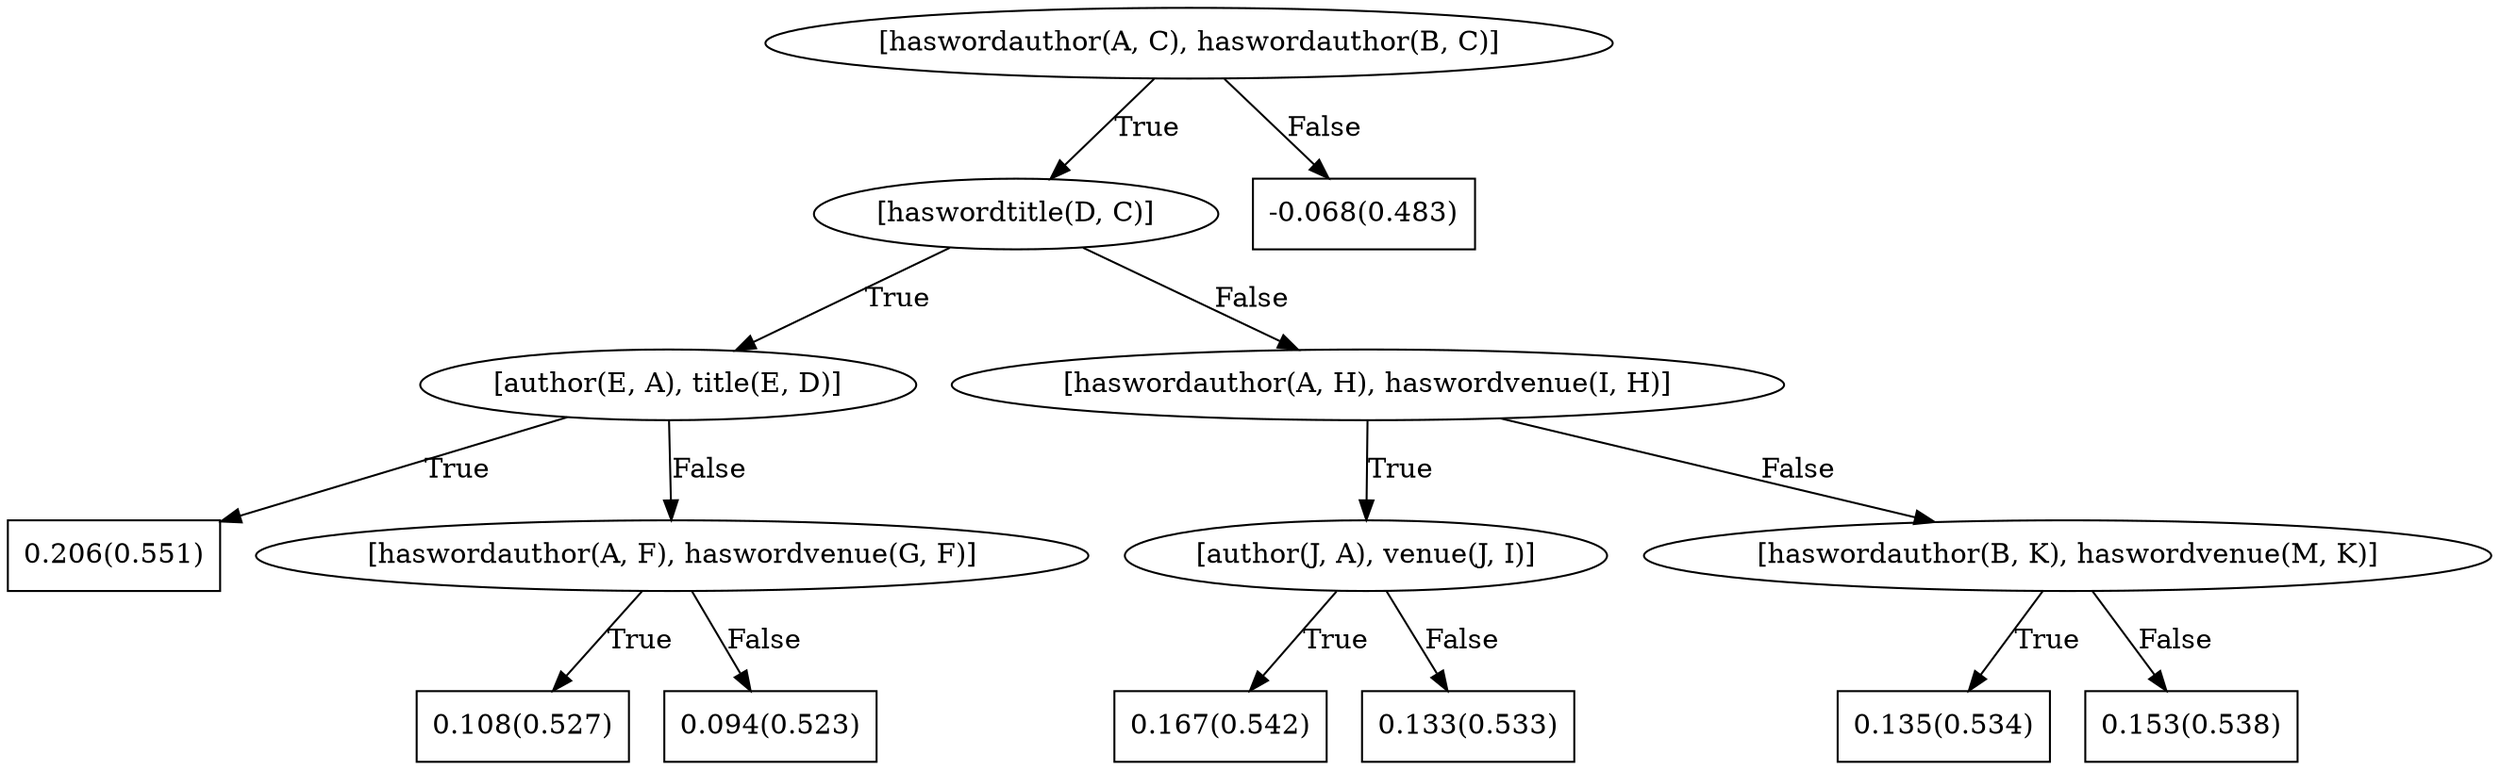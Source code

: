 digraph G{ 
1[label = "[haswordauthor(A, C), haswordauthor(B, C)]"];
1 -> 2[label="True"];
1 -> 3[label="False"];
2[label = "[haswordtitle(D, C)]"];
2 -> 4[label="True"];
2 -> 5[label="False"];
4[label = "[author(E, A), title(E, D)]"];
4 -> 6[label="True"];
4 -> 7[label="False"];
6[shape = box,label = "0.206(0.551)"];
7[label = "[haswordauthor(A, F), haswordvenue(G, F)]"];
7 -> 8[label="True"];
7 -> 9[label="False"];
8[shape = box,label = "0.108(0.527)"];
9[shape = box,label = "0.094(0.523)"];
5[label = "[haswordauthor(A, H), haswordvenue(I, H)]"];
5 -> 10[label="True"];
5 -> 11[label="False"];
10[label = "[author(J, A), venue(J, I)]"];
10 -> 12[label="True"];
10 -> 13[label="False"];
12[shape = box,label = "0.167(0.542)"];
13[shape = box,label = "0.133(0.533)"];
11[label = "[haswordauthor(B, K), haswordvenue(M, K)]"];
11 -> 14[label="True"];
11 -> 15[label="False"];
14[shape = box,label = "0.135(0.534)"];
15[shape = box,label = "0.153(0.538)"];
3[shape = box,label = "-0.068(0.483)"];
}
